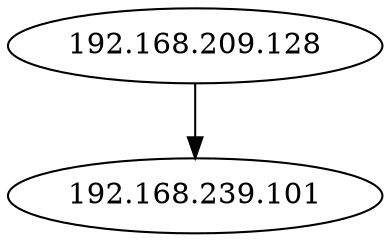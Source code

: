 digraph NWTraffic_update {
  "192.168.209.128" [degree=32, in_degree=0, out_degree=32, activity_score=0.97, total_connections=32];
  "192.168.239.101" [degree=32, in_degree=32, out_degree=0, activity_score=0.97, total_connections=32];
  "192.168.209.128" -> "192.168.239.101" [protocol_UNKNOWN=0.00,protocol_TCP=1.00,protocol_UDP=0.00,protocol_ICMP=0.00,timestamp_sin=-0.57,timestamp_cos=-0.82,src_port_type=0.50,dst_port_type=0.00,conn_state_successful=1.00,conn_state_rejected_reset=0.00,conn_state_partial=0.00,conn_state_suspicious=0.00,conn_state_other=0.00,local_orig=1.00,local_resp=1.00,history_length=0.90,orig_bytes=0.68,resp_bytes=0.72,orig_pkts=0.26,resp_pkts=0.27,orig_ip_bytes=0.69,resp_ip_bytes=0.73,service_HTTP=0.00,service_FTP=0.00,service_SSH=0.00,service_DNS=0.00,service_UNKNOWN=1.00  ];
}
